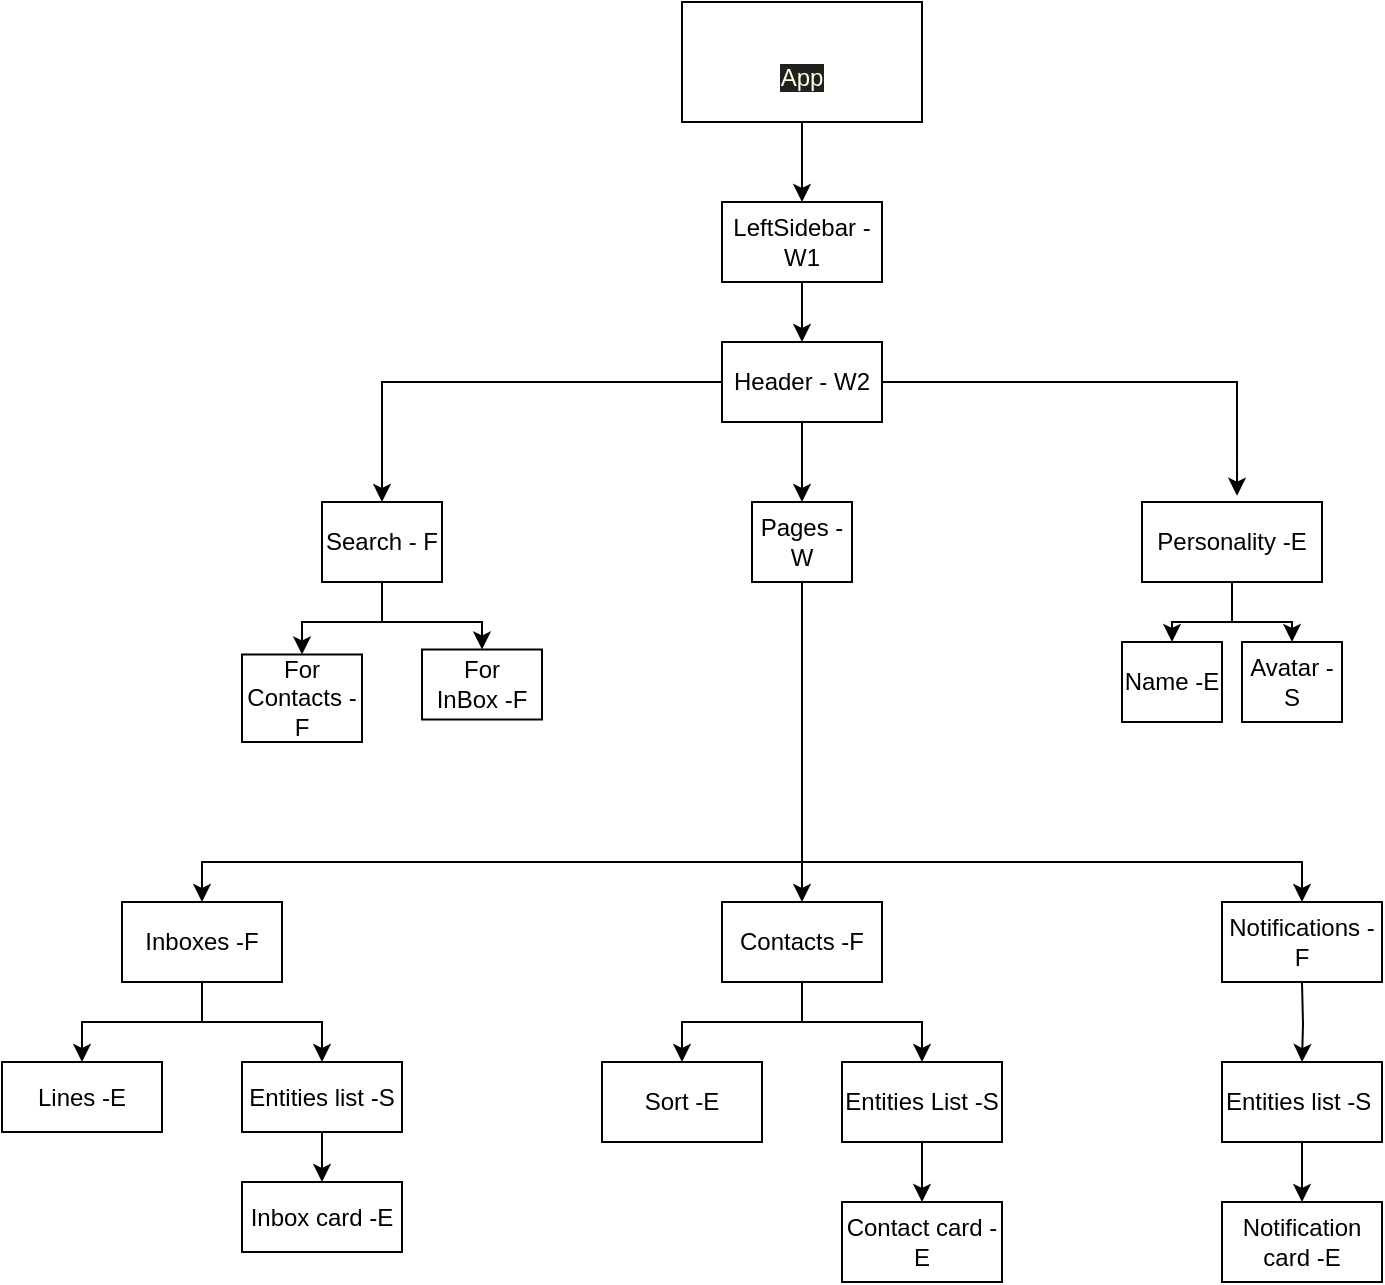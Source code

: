 <mxfile version="21.0.2" type="device" pages="3"><diagram name="Страница 1" id="6XlUdZV_VPHT1ztJKBb4"><mxGraphModel dx="1626" dy="759" grid="1" gridSize="10" guides="1" tooltips="1" connect="1" arrows="1" fold="1" page="1" pageScale="1" pageWidth="827" pageHeight="1169" math="0" shadow="0"><root><mxCell id="0"/><mxCell id="1" parent="0"/><mxCell id="AhnNHqC-FUKOdsWJBRWc-12" style="edgeStyle=orthogonalEdgeStyle;rounded=0;orthogonalLoop=1;jettySize=auto;html=1;entryX=0.5;entryY=0;entryDx=0;entryDy=0;" parent="1" source="HzlyTGwpy7VmKYnExbtI-2" target="HzlyTGwpy7VmKYnExbtI-4" edge="1"><mxGeometry relative="1" as="geometry"/></mxCell><mxCell id="HzlyTGwpy7VmKYnExbtI-2" value="&lt;br&gt;&lt;span data-darkreader-inline-bgcolor=&quot;&quot; data-darkreader-inline-color=&quot;&quot; style=&quot;color: rgb(255, 255, 232); font-family: Helvetica; font-size: 12px; font-style: normal; font-variant-ligatures: normal; font-variant-caps: normal; font-weight: 400; letter-spacing: normal; orphans: 2; text-align: center; text-indent: 0px; text-transform: none; widows: 2; word-spacing: 0px; -webkit-text-stroke-width: 0px; background-color: rgb(34, 32, 29); text-decoration-thickness: initial; text-decoration-style: initial; text-decoration-color: initial; float: none; display: inline !important; --darkreader-inline-color:#ffffec; --darkreader-inline-bgcolor:#201e1a;&quot;&gt;App&lt;/span&gt;&lt;br&gt;" style="rounded=0;whiteSpace=wrap;html=1;" parent="1" vertex="1"><mxGeometry x="380" y="10" width="120" height="60" as="geometry"/></mxCell><mxCell id="AhnNHqC-FUKOdsWJBRWc-60" style="edgeStyle=orthogonalEdgeStyle;rounded=0;orthogonalLoop=1;jettySize=auto;html=1;entryX=0.5;entryY=0;entryDx=0;entryDy=0;" parent="1" source="HzlyTGwpy7VmKYnExbtI-4" target="HzlyTGwpy7VmKYnExbtI-8" edge="1"><mxGeometry relative="1" as="geometry"/></mxCell><mxCell id="HzlyTGwpy7VmKYnExbtI-4" value="LeftSidebar -W1" style="rounded=0;whiteSpace=wrap;html=1;" parent="1" vertex="1"><mxGeometry x="400" y="110" width="80" height="40" as="geometry"/></mxCell><mxCell id="AhnNHqC-FUKOdsWJBRWc-23" style="edgeStyle=orthogonalEdgeStyle;rounded=0;orthogonalLoop=1;jettySize=auto;html=1;entryX=0.5;entryY=0;entryDx=0;entryDy=0;" parent="1" source="HzlyTGwpy7VmKYnExbtI-8" target="AhnNHqC-FUKOdsWJBRWc-16" edge="1"><mxGeometry relative="1" as="geometry"/></mxCell><mxCell id="AhnNHqC-FUKOdsWJBRWc-58" style="edgeStyle=orthogonalEdgeStyle;rounded=0;orthogonalLoop=1;jettySize=auto;html=1;entryX=0.5;entryY=0;entryDx=0;entryDy=0;" parent="1" source="HzlyTGwpy7VmKYnExbtI-8" target="AhnNHqC-FUKOdsWJBRWc-24" edge="1"><mxGeometry relative="1" as="geometry"/></mxCell><mxCell id="spF8KMZ33_L1prwObBYQ-4" style="edgeStyle=orthogonalEdgeStyle;rounded=0;orthogonalLoop=1;jettySize=auto;html=1;entryX=0.528;entryY=-0.079;entryDx=0;entryDy=0;entryPerimeter=0;" parent="1" source="HzlyTGwpy7VmKYnExbtI-8" target="spF8KMZ33_L1prwObBYQ-1" edge="1"><mxGeometry relative="1" as="geometry"/></mxCell><mxCell id="HzlyTGwpy7VmKYnExbtI-8" value="Header - W2" style="rounded=0;whiteSpace=wrap;html=1;" parent="1" vertex="1"><mxGeometry x="400" y="180" width="80" height="40" as="geometry"/></mxCell><mxCell id="HzlyTGwpy7VmKYnExbtI-20" value="Notifications -F" style="rounded=0;whiteSpace=wrap;html=1;" parent="1" vertex="1"><mxGeometry x="650" y="460" width="80" height="40" as="geometry"/></mxCell><mxCell id="HzlyTGwpy7VmKYnExbtI-37" style="edgeStyle=orthogonalEdgeStyle;rounded=0;orthogonalLoop=1;jettySize=auto;html=1;entryX=0.5;entryY=0;entryDx=0;entryDy=0;" parent="1" edge="1"><mxGeometry relative="1" as="geometry"><mxPoint x="405" y="310" as="sourcePoint"/><Array as="points"><mxPoint x="405" y="330"/><mxPoint x="335" y="330"/></Array></mxGeometry></mxCell><mxCell id="HzlyTGwpy7VmKYnExbtI-38" style="edgeStyle=orthogonalEdgeStyle;rounded=0;orthogonalLoop=1;jettySize=auto;html=1;entryX=0.5;entryY=0;entryDx=0;entryDy=0;" parent="1" edge="1"><mxGeometry relative="1" as="geometry"><mxPoint x="405" y="310" as="sourcePoint"/></mxGeometry></mxCell><mxCell id="QEw4yvlVs7HjOf9EYZS9-3" style="edgeStyle=orthogonalEdgeStyle;rounded=0;orthogonalLoop=1;jettySize=auto;html=1;entryX=0.5;entryY=0;entryDx=0;entryDy=0;" parent="1" edge="1"><mxGeometry relative="1" as="geometry"><mxPoint x="405" y="310" as="sourcePoint"/><Array as="points"><mxPoint x="405" y="330"/><mxPoint x="475" y="330"/></Array></mxGeometry></mxCell><mxCell id="HzlyTGwpy7VmKYnExbtI-50" value="Sort -E" style="rounded=0;whiteSpace=wrap;html=1;" parent="1" vertex="1"><mxGeometry x="340" y="540" width="80" height="40" as="geometry"/></mxCell><mxCell id="AhnNHqC-FUKOdsWJBRWc-10" value="Notification card -E" style="rounded=0;whiteSpace=wrap;html=1;" parent="1" vertex="1"><mxGeometry x="650" y="610" width="80" height="40" as="geometry"/></mxCell><mxCell id="AhnNHqC-FUKOdsWJBRWc-20" style="edgeStyle=orthogonalEdgeStyle;rounded=0;orthogonalLoop=1;jettySize=auto;html=1;entryX=0.5;entryY=0;entryDx=0;entryDy=0;" parent="1" source="AhnNHqC-FUKOdsWJBRWc-16" target="AhnNHqC-FUKOdsWJBRWc-18" edge="1"><mxGeometry relative="1" as="geometry"/></mxCell><mxCell id="AhnNHqC-FUKOdsWJBRWc-21" style="edgeStyle=orthogonalEdgeStyle;rounded=0;orthogonalLoop=1;jettySize=auto;html=1;entryX=0.5;entryY=0;entryDx=0;entryDy=0;" parent="1" source="AhnNHqC-FUKOdsWJBRWc-16" target="AhnNHqC-FUKOdsWJBRWc-17" edge="1"><mxGeometry relative="1" as="geometry"/></mxCell><mxCell id="AhnNHqC-FUKOdsWJBRWc-16" value="Search - F" style="rounded=0;whiteSpace=wrap;html=1;" parent="1" vertex="1"><mxGeometry x="200" y="260" width="60" height="40" as="geometry"/></mxCell><mxCell id="AhnNHqC-FUKOdsWJBRWc-17" value="For Contacts -F" style="rounded=0;whiteSpace=wrap;html=1;" parent="1" vertex="1"><mxGeometry x="160" y="336.25" width="60" height="43.75" as="geometry"/></mxCell><mxCell id="AhnNHqC-FUKOdsWJBRWc-18" value="For&lt;br&gt;InBox -F" style="rounded=0;whiteSpace=wrap;html=1;" parent="1" vertex="1"><mxGeometry x="250" y="333.75" width="60" height="35" as="geometry"/></mxCell><mxCell id="AhnNHqC-FUKOdsWJBRWc-57" style="edgeStyle=orthogonalEdgeStyle;rounded=0;orthogonalLoop=1;jettySize=auto;html=1;entryX=0.5;entryY=0;entryDx=0;entryDy=0;" parent="1" source="AhnNHqC-FUKOdsWJBRWc-24" target="AhnNHqC-FUKOdsWJBRWc-29" edge="1"><mxGeometry relative="1" as="geometry"/></mxCell><mxCell id="AhnNHqC-FUKOdsWJBRWc-61" style="edgeStyle=orthogonalEdgeStyle;rounded=0;orthogonalLoop=1;jettySize=auto;html=1;entryX=0.5;entryY=0;entryDx=0;entryDy=0;" parent="1" source="AhnNHqC-FUKOdsWJBRWc-24" target="HzlyTGwpy7VmKYnExbtI-20" edge="1"><mxGeometry relative="1" as="geometry"><Array as="points"><mxPoint x="440" y="440"/><mxPoint x="690" y="440"/></Array></mxGeometry></mxCell><mxCell id="AhnNHqC-FUKOdsWJBRWc-62" style="edgeStyle=orthogonalEdgeStyle;rounded=0;orthogonalLoop=1;jettySize=auto;html=1;entryX=0.5;entryY=0;entryDx=0;entryDy=0;" parent="1" source="AhnNHqC-FUKOdsWJBRWc-24" target="AhnNHqC-FUKOdsWJBRWc-27" edge="1"><mxGeometry relative="1" as="geometry"><Array as="points"><mxPoint x="440" y="440"/><mxPoint x="140" y="440"/></Array></mxGeometry></mxCell><mxCell id="AhnNHqC-FUKOdsWJBRWc-24" value="Pages -W" style="rounded=0;whiteSpace=wrap;html=1;" parent="1" vertex="1"><mxGeometry x="415" y="260" width="50" height="40" as="geometry"/></mxCell><mxCell id="AhnNHqC-FUKOdsWJBRWc-44" style="edgeStyle=orthogonalEdgeStyle;rounded=0;orthogonalLoop=1;jettySize=auto;html=1;entryX=0.5;entryY=0;entryDx=0;entryDy=0;" parent="1" source="AhnNHqC-FUKOdsWJBRWc-27" target="AhnNHqC-FUKOdsWJBRWc-31" edge="1"><mxGeometry relative="1" as="geometry"/></mxCell><mxCell id="AhnNHqC-FUKOdsWJBRWc-45" style="edgeStyle=orthogonalEdgeStyle;rounded=0;orthogonalLoop=1;jettySize=auto;html=1;entryX=0.5;entryY=0;entryDx=0;entryDy=0;" parent="1" source="AhnNHqC-FUKOdsWJBRWc-27" target="AhnNHqC-FUKOdsWJBRWc-35" edge="1"><mxGeometry relative="1" as="geometry"/></mxCell><mxCell id="AhnNHqC-FUKOdsWJBRWc-27" value="Inboxes -F" style="rounded=0;whiteSpace=wrap;html=1;" parent="1" vertex="1"><mxGeometry x="100" y="460" width="80" height="40" as="geometry"/></mxCell><mxCell id="AhnNHqC-FUKOdsWJBRWc-53" style="edgeStyle=orthogonalEdgeStyle;rounded=0;orthogonalLoop=1;jettySize=auto;html=1;entryX=0.5;entryY=0;entryDx=0;entryDy=0;" parent="1" source="AhnNHqC-FUKOdsWJBRWc-29" target="HzlyTGwpy7VmKYnExbtI-50" edge="1"><mxGeometry relative="1" as="geometry"/></mxCell><mxCell id="AhnNHqC-FUKOdsWJBRWc-54" style="edgeStyle=orthogonalEdgeStyle;rounded=0;orthogonalLoop=1;jettySize=auto;html=1;entryX=0.5;entryY=0;entryDx=0;entryDy=0;" parent="1" source="AhnNHqC-FUKOdsWJBRWc-29" target="AhnNHqC-FUKOdsWJBRWc-37" edge="1"><mxGeometry relative="1" as="geometry"><Array as="points"><mxPoint x="440" y="520"/><mxPoint x="500" y="520"/></Array></mxGeometry></mxCell><mxCell id="AhnNHqC-FUKOdsWJBRWc-29" value="Contacts -F" style="rounded=0;whiteSpace=wrap;html=1;" parent="1" vertex="1"><mxGeometry x="400" y="460" width="80" height="40" as="geometry"/></mxCell><mxCell id="AhnNHqC-FUKOdsWJBRWc-30" style="edgeStyle=orthogonalEdgeStyle;rounded=0;orthogonalLoop=1;jettySize=auto;html=1;entryX=0.5;entryY=0;entryDx=0;entryDy=0;" parent="1" target="AhnNHqC-FUKOdsWJBRWc-39" edge="1"><mxGeometry relative="1" as="geometry"><mxPoint x="690" y="500" as="sourcePoint"/></mxGeometry></mxCell><mxCell id="AhnNHqC-FUKOdsWJBRWc-31" value="Lines -E" style="rounded=0;whiteSpace=wrap;html=1;" parent="1" vertex="1"><mxGeometry x="40" y="540" width="80" height="35" as="geometry"/></mxCell><mxCell id="AhnNHqC-FUKOdsWJBRWc-46" style="edgeStyle=orthogonalEdgeStyle;rounded=0;orthogonalLoop=1;jettySize=auto;html=1;entryX=0.5;entryY=0;entryDx=0;entryDy=0;" parent="1" source="AhnNHqC-FUKOdsWJBRWc-35" target="AhnNHqC-FUKOdsWJBRWc-36" edge="1"><mxGeometry relative="1" as="geometry"/></mxCell><mxCell id="AhnNHqC-FUKOdsWJBRWc-35" value="Entities list -S" style="rounded=0;whiteSpace=wrap;html=1;" parent="1" vertex="1"><mxGeometry x="160" y="540" width="80" height="35" as="geometry"/></mxCell><mxCell id="AhnNHqC-FUKOdsWJBRWc-36" value="Inbox card -E" style="rounded=0;whiteSpace=wrap;html=1;" parent="1" vertex="1"><mxGeometry x="160" y="600" width="80" height="35" as="geometry"/></mxCell><mxCell id="AhnNHqC-FUKOdsWJBRWc-55" style="edgeStyle=orthogonalEdgeStyle;rounded=0;orthogonalLoop=1;jettySize=auto;html=1;entryX=0.5;entryY=0;entryDx=0;entryDy=0;" parent="1" source="AhnNHqC-FUKOdsWJBRWc-37" target="AhnNHqC-FUKOdsWJBRWc-38" edge="1"><mxGeometry relative="1" as="geometry"/></mxCell><mxCell id="AhnNHqC-FUKOdsWJBRWc-37" value="Entities List -S" style="rounded=0;whiteSpace=wrap;html=1;" parent="1" vertex="1"><mxGeometry x="460" y="540" width="80" height="40" as="geometry"/></mxCell><mxCell id="AhnNHqC-FUKOdsWJBRWc-38" value="Contact card -E" style="rounded=0;whiteSpace=wrap;html=1;" parent="1" vertex="1"><mxGeometry x="460" y="610" width="80" height="40" as="geometry"/></mxCell><mxCell id="AhnNHqC-FUKOdsWJBRWc-56" style="edgeStyle=orthogonalEdgeStyle;rounded=0;orthogonalLoop=1;jettySize=auto;html=1;entryX=0.5;entryY=0;entryDx=0;entryDy=0;" parent="1" source="AhnNHqC-FUKOdsWJBRWc-39" target="AhnNHqC-FUKOdsWJBRWc-10" edge="1"><mxGeometry relative="1" as="geometry"/></mxCell><mxCell id="AhnNHqC-FUKOdsWJBRWc-39" value="Entities list -S&amp;nbsp;" style="rounded=0;whiteSpace=wrap;html=1;" parent="1" vertex="1"><mxGeometry x="650" y="540" width="80" height="40" as="geometry"/></mxCell><mxCell id="spF8KMZ33_L1prwObBYQ-5" style="edgeStyle=orthogonalEdgeStyle;rounded=0;orthogonalLoop=1;jettySize=auto;html=1;entryX=0.5;entryY=0;entryDx=0;entryDy=0;" parent="1" source="spF8KMZ33_L1prwObBYQ-1" target="spF8KMZ33_L1prwObBYQ-2" edge="1"><mxGeometry relative="1" as="geometry"/></mxCell><mxCell id="spF8KMZ33_L1prwObBYQ-6" style="edgeStyle=orthogonalEdgeStyle;rounded=0;orthogonalLoop=1;jettySize=auto;html=1;entryX=0.5;entryY=0;entryDx=0;entryDy=0;" parent="1" source="spF8KMZ33_L1prwObBYQ-1" target="spF8KMZ33_L1prwObBYQ-3" edge="1"><mxGeometry relative="1" as="geometry"/></mxCell><mxCell id="spF8KMZ33_L1prwObBYQ-1" value="Personality -E" style="rounded=0;whiteSpace=wrap;html=1;" parent="1" vertex="1"><mxGeometry x="610" y="260" width="90" height="40" as="geometry"/></mxCell><mxCell id="spF8KMZ33_L1prwObBYQ-2" value="Name -E" style="rounded=0;whiteSpace=wrap;html=1;" parent="1" vertex="1"><mxGeometry x="600" y="330" width="50" height="40" as="geometry"/></mxCell><mxCell id="spF8KMZ33_L1prwObBYQ-3" value="Avatar -S" style="rounded=0;whiteSpace=wrap;html=1;" parent="1" vertex="1"><mxGeometry x="660" y="330" width="50" height="40" as="geometry"/></mxCell></root></mxGraphModel></diagram><diagram name="Страница 2" id="WYMn4s2MiThQTaVFnE_N"><mxGraphModel dx="1626" dy="759" grid="1" gridSize="10" guides="1" tooltips="1" connect="1" arrows="1" fold="1" page="1" pageScale="1" pageWidth="827" pageHeight="1169" math="0" shadow="0"><root><mxCell id="d8-mDmvMcCG0a1GCw06p-0"/><mxCell id="d8-mDmvMcCG0a1GCw06p-1" parent="d8-mDmvMcCG0a1GCw06p-0"/><mxCell id="d8-mDmvMcCG0a1GCw06p-2" style="edgeStyle=orthogonalEdgeStyle;rounded=0;orthogonalLoop=1;jettySize=auto;html=1;entryX=0.5;entryY=0;entryDx=0;entryDy=0;" parent="d8-mDmvMcCG0a1GCw06p-1" source="d8-mDmvMcCG0a1GCw06p-3" target="d8-mDmvMcCG0a1GCw06p-10" edge="1"><mxGeometry relative="1" as="geometry"/></mxCell><mxCell id="d8-mDmvMcCG0a1GCw06p-3" value="&#10;&lt;span style=&quot;color: rgb(255, 255, 232); font-family: Helvetica; font-size: 12px; font-style: normal; font-variant-ligatures: normal; font-variant-caps: normal; font-weight: 400; letter-spacing: normal; orphans: 2; text-align: center; text-indent: 0px; text-transform: none; widows: 2; word-spacing: 0px; -webkit-text-stroke-width: 0px; background-color: rgb(34, 32, 29); text-decoration-thickness: initial; text-decoration-style: initial; text-decoration-color: initial; float: none; display: inline !important;&quot;&gt;App&lt;/span&gt;&#10;&#10;" style="rounded=0;whiteSpace=wrap;html=1;" parent="d8-mDmvMcCG0a1GCw06p-1" vertex="1"><mxGeometry x="340" y="20" width="120" height="60" as="geometry"/></mxCell><mxCell id="nTt-wUv9ikCHL3neMD09-3" style="edgeStyle=orthogonalEdgeStyle;rounded=0;orthogonalLoop=1;jettySize=auto;html=1;entryX=0.447;entryY=-0.037;entryDx=0;entryDy=0;entryPerimeter=0;" parent="d8-mDmvMcCG0a1GCw06p-1" source="d8-mDmvMcCG0a1GCw06p-10" target="nTt-wUv9ikCHL3neMD09-0" edge="1"><mxGeometry relative="1" as="geometry"><Array as="points"><mxPoint x="400" y="190"/><mxPoint x="210" y="190"/><mxPoint x="210" y="209"/></Array></mxGeometry></mxCell><mxCell id="nTt-wUv9ikCHL3neMD09-4" style="edgeStyle=orthogonalEdgeStyle;rounded=0;orthogonalLoop=1;jettySize=auto;html=1;entryX=0.5;entryY=0;entryDx=0;entryDy=0;" parent="d8-mDmvMcCG0a1GCw06p-1" source="d8-mDmvMcCG0a1GCw06p-10" target="nTt-wUv9ikCHL3neMD09-1" edge="1"><mxGeometry relative="1" as="geometry"/></mxCell><mxCell id="Xs1MsxWaBWmAnAlJs5Hw-3" style="edgeStyle=orthogonalEdgeStyle;rounded=0;orthogonalLoop=1;jettySize=auto;html=1;" parent="d8-mDmvMcCG0a1GCw06p-1" source="d8-mDmvMcCG0a1GCw06p-10" target="nTt-wUv9ikCHL3neMD09-2" edge="1"><mxGeometry relative="1" as="geometry"><Array as="points"><mxPoint x="400" y="190"/><mxPoint x="666" y="190"/></Array></mxGeometry></mxCell><mxCell id="d8-mDmvMcCG0a1GCw06p-10" value="Chat View - W1" style="rounded=0;whiteSpace=wrap;html=1;" parent="d8-mDmvMcCG0a1GCw06p-1" vertex="1"><mxGeometry x="340" y="120" width="120" height="40" as="geometry"/></mxCell><mxCell id="d8-mDmvMcCG0a1GCw06p-26" style="edgeStyle=orthogonalEdgeStyle;rounded=0;orthogonalLoop=1;jettySize=auto;html=1;entryX=0.5;entryY=0;entryDx=0;entryDy=0;" parent="d8-mDmvMcCG0a1GCw06p-1" edge="1"><mxGeometry relative="1" as="geometry"><mxPoint x="160" y="480" as="targetPoint"/><Array as="points"><mxPoint x="270" y="290"/><mxPoint x="270" y="440"/><mxPoint x="160" y="440"/></Array></mxGeometry></mxCell><mxCell id="d8-mDmvMcCG0a1GCw06p-27" style="edgeStyle=orthogonalEdgeStyle;rounded=0;orthogonalLoop=1;jettySize=auto;html=1;entryX=0.5;entryY=0;entryDx=0;entryDy=0;" parent="d8-mDmvMcCG0a1GCw06p-1" edge="1"><mxGeometry relative="1" as="geometry"><mxPoint x="50" y="480" as="targetPoint"/><Array as="points"><mxPoint x="270" y="290"/><mxPoint x="270" y="440"/><mxPoint x="50" y="440"/></Array></mxGeometry></mxCell><mxCell id="1_KRc2DoEjbGYOO-FnOE-5" style="edgeStyle=orthogonalEdgeStyle;rounded=0;orthogonalLoop=1;jettySize=auto;html=1;entryX=0.463;entryY=-0.037;entryDx=0;entryDy=0;entryPerimeter=0;" parent="d8-mDmvMcCG0a1GCw06p-1" source="d8-mDmvMcCG0a1GCw06p-37" target="1_KRc2DoEjbGYOO-FnOE-3" edge="1"><mxGeometry relative="1" as="geometry"/></mxCell><mxCell id="1_KRc2DoEjbGYOO-FnOE-7" style="edgeStyle=orthogonalEdgeStyle;rounded=0;orthogonalLoop=1;jettySize=auto;html=1;" parent="d8-mDmvMcCG0a1GCw06p-1" source="d8-mDmvMcCG0a1GCw06p-37" target="1_KRc2DoEjbGYOO-FnOE-4" edge="1"><mxGeometry relative="1" as="geometry"/></mxCell><mxCell id="d8-mDmvMcCG0a1GCw06p-37" value="Personality -E" style="rounded=0;whiteSpace=wrap;html=1;" parent="d8-mDmvMcCG0a1GCw06p-1" vertex="1"><mxGeometry x="20" y="290" width="90" height="40" as="geometry"/></mxCell><mxCell id="EPcPWtTEOLTV5ZIwfIc2-0" style="edgeStyle=orthogonalEdgeStyle;rounded=0;orthogonalLoop=1;jettySize=auto;html=1;entryX=0.5;entryY=0;entryDx=0;entryDy=0;" parent="d8-mDmvMcCG0a1GCw06p-1" source="ii4th1EscABTWNv3-BQP-0" target="_Z0P8jqDe45qjxm_1dQA-0" edge="1"><mxGeometry relative="1" as="geometry"/></mxCell><mxCell id="EPcPWtTEOLTV5ZIwfIc2-1" style="edgeStyle=orthogonalEdgeStyle;rounded=0;orthogonalLoop=1;jettySize=auto;html=1;entryX=0.5;entryY=0;entryDx=0;entryDy=0;" parent="d8-mDmvMcCG0a1GCw06p-1" source="ii4th1EscABTWNv3-BQP-0" target="_Z0P8jqDe45qjxm_1dQA-1" edge="1"><mxGeometry relative="1" as="geometry"/></mxCell><mxCell id="EPcPWtTEOLTV5ZIwfIc2-2" style="edgeStyle=orthogonalEdgeStyle;rounded=0;orthogonalLoop=1;jettySize=auto;html=1;entryX=0.5;entryY=0;entryDx=0;entryDy=0;" parent="d8-mDmvMcCG0a1GCw06p-1" source="ii4th1EscABTWNv3-BQP-0" target="_Z0P8jqDe45qjxm_1dQA-3" edge="1"><mxGeometry relative="1" as="geometry"/></mxCell><mxCell id="ii4th1EscABTWNv3-BQP-0" value="Features bar -F" style="rounded=0;whiteSpace=wrap;html=1;" parent="d8-mDmvMcCG0a1GCw06p-1" vertex="1"><mxGeometry x="160" y="300" width="80" height="40" as="geometry"/></mxCell><mxCell id="1_KRc2DoEjbGYOO-FnOE-0" style="edgeStyle=orthogonalEdgeStyle;rounded=0;orthogonalLoop=1;jettySize=auto;html=1;entryX=0.556;entryY=0;entryDx=0;entryDy=0;entryPerimeter=0;" parent="d8-mDmvMcCG0a1GCw06p-1" source="nTt-wUv9ikCHL3neMD09-0" target="d8-mDmvMcCG0a1GCw06p-37" edge="1"><mxGeometry relative="1" as="geometry"/></mxCell><mxCell id="1_KRc2DoEjbGYOO-FnOE-1" style="edgeStyle=orthogonalEdgeStyle;rounded=0;orthogonalLoop=1;jettySize=auto;html=1;entryX=0.5;entryY=0;entryDx=0;entryDy=0;" parent="d8-mDmvMcCG0a1GCw06p-1" source="nTt-wUv9ikCHL3neMD09-0" target="ii4th1EscABTWNv3-BQP-0" edge="1"><mxGeometry relative="1" as="geometry"/></mxCell><mxCell id="nTt-wUv9ikCHL3neMD09-0" value="Header W2" style="rounded=0;whiteSpace=wrap;html=1;" parent="d8-mDmvMcCG0a1GCw06p-1" vertex="1"><mxGeometry x="140" y="210" width="120" height="40" as="geometry"/></mxCell><mxCell id="Xs1MsxWaBWmAnAlJs5Hw-12" style="edgeStyle=orthogonalEdgeStyle;rounded=0;orthogonalLoop=1;jettySize=auto;html=1;entryX=0.5;entryY=0;entryDx=0;entryDy=0;" parent="d8-mDmvMcCG0a1GCw06p-1" source="nTt-wUv9ikCHL3neMD09-1" target="Xs1MsxWaBWmAnAlJs5Hw-11" edge="1"><mxGeometry relative="1" as="geometry"/></mxCell><mxCell id="nTt-wUv9ikCHL3neMD09-1" value="Chat page -W2" style="rounded=0;whiteSpace=wrap;html=1;" parent="d8-mDmvMcCG0a1GCw06p-1" vertex="1"><mxGeometry x="340" y="210" width="120" height="40" as="geometry"/></mxCell><mxCell id="Xs1MsxWaBWmAnAlJs5Hw-2" style="edgeStyle=orthogonalEdgeStyle;rounded=0;orthogonalLoop=1;jettySize=auto;html=1;entryX=0.5;entryY=0;entryDx=0;entryDy=0;" parent="d8-mDmvMcCG0a1GCw06p-1" source="nTt-wUv9ikCHL3neMD09-2" target="DZwcIpI5Ijy0mHUTJd_g-28" edge="1"><mxGeometry relative="1" as="geometry"/></mxCell><mxCell id="Xs1MsxWaBWmAnAlJs5Hw-16" style="edgeStyle=orthogonalEdgeStyle;rounded=0;orthogonalLoop=1;jettySize=auto;html=1;entryX=0.5;entryY=0;entryDx=0;entryDy=0;" parent="d8-mDmvMcCG0a1GCw06p-1" source="nTt-wUv9ikCHL3neMD09-2" target="DZwcIpI5Ijy0mHUTJd_g-27" edge="1"><mxGeometry relative="1" as="geometry"><Array as="points"><mxPoint x="666" y="560"/><mxPoint x="575" y="560"/></Array></mxGeometry></mxCell><mxCell id="Xs1MsxWaBWmAnAlJs5Hw-17" style="edgeStyle=orthogonalEdgeStyle;rounded=0;orthogonalLoop=1;jettySize=auto;html=1;entryX=0.5;entryY=0;entryDx=0;entryDy=0;" parent="d8-mDmvMcCG0a1GCw06p-1" source="nTt-wUv9ikCHL3neMD09-2" target="Xs1MsxWaBWmAnAlJs5Hw-1" edge="1"><mxGeometry relative="1" as="geometry"><Array as="points"><mxPoint x="666" y="560"/><mxPoint x="745" y="560"/></Array></mxGeometry></mxCell><mxCell id="nTt-wUv9ikCHL3neMD09-2" value="Input Message -F&amp;nbsp;" style="rounded=0;whiteSpace=wrap;html=1;" parent="d8-mDmvMcCG0a1GCw06p-1" vertex="1"><mxGeometry x="606" y="210" width="120" height="40" as="geometry"/></mxCell><mxCell id="1_KRc2DoEjbGYOO-FnOE-3" value="Name -E" style="rounded=0;whiteSpace=wrap;html=1;" parent="d8-mDmvMcCG0a1GCw06p-1" vertex="1"><mxGeometry x="10" y="360" width="50" height="40" as="geometry"/></mxCell><mxCell id="1_KRc2DoEjbGYOO-FnOE-4" value="Avatar -S" style="rounded=0;whiteSpace=wrap;html=1;" parent="d8-mDmvMcCG0a1GCw06p-1" vertex="1"><mxGeometry x="70" y="360" width="50" height="40" as="geometry"/></mxCell><mxCell id="_Z0P8jqDe45qjxm_1dQA-0" value="Chat modal -E" style="rounded=0;whiteSpace=wrap;html=1;" parent="d8-mDmvMcCG0a1GCw06p-1" vertex="1"><mxGeometry x="175" y="460" width="50" height="40" as="geometry"/></mxCell><mxCell id="_Z0P8jqDe45qjxm_1dQA-1" value="Search -E" style="rounded=0;whiteSpace=wrap;html=1;" parent="d8-mDmvMcCG0a1GCw06p-1" vertex="1"><mxGeometry x="110" y="460" width="50" height="40" as="geometry"/></mxCell><mxCell id="_Z0P8jqDe45qjxm_1dQA-3" value="Attachements&lt;br&gt;modal -E" style="rounded=0;whiteSpace=wrap;html=1;" parent="d8-mDmvMcCG0a1GCw06p-1" vertex="1"><mxGeometry x="240" y="460" width="90" height="40" as="geometry"/></mxCell><mxCell id="DZwcIpI5Ijy0mHUTJd_g-24" style="edgeStyle=orthogonalEdgeStyle;rounded=0;orthogonalLoop=1;jettySize=auto;html=1;entryX=0.465;entryY=0.033;entryDx=0;entryDy=0;entryPerimeter=0;" parent="d8-mDmvMcCG0a1GCw06p-1" source="DZwcIpI5Ijy0mHUTJd_g-17" target="DZwcIpI5Ijy0mHUTJd_g-21" edge="1"><mxGeometry relative="1" as="geometry"><Array as="points"><mxPoint x="487" y="470"/><mxPoint x="401" y="470"/></Array></mxGeometry></mxCell><mxCell id="DZwcIpI5Ijy0mHUTJd_g-25" style="edgeStyle=orthogonalEdgeStyle;rounded=0;orthogonalLoop=1;jettySize=auto;html=1;entryX=0.5;entryY=0;entryDx=0;entryDy=0;" parent="d8-mDmvMcCG0a1GCw06p-1" source="DZwcIpI5Ijy0mHUTJd_g-17" target="DZwcIpI5Ijy0mHUTJd_g-23" edge="1"><mxGeometry relative="1" as="geometry"><Array as="points"><mxPoint x="487" y="470"/><mxPoint x="573" y="470"/></Array></mxGeometry></mxCell><mxCell id="DZwcIpI5Ijy0mHUTJd_g-26" style="edgeStyle=orthogonalEdgeStyle;rounded=0;orthogonalLoop=1;jettySize=auto;html=1;entryX=0.5;entryY=0;entryDx=0;entryDy=0;" parent="d8-mDmvMcCG0a1GCw06p-1" source="DZwcIpI5Ijy0mHUTJd_g-17" target="DZwcIpI5Ijy0mHUTJd_g-22" edge="1"><mxGeometry relative="1" as="geometry"/></mxCell><mxCell id="DZwcIpI5Ijy0mHUTJd_g-17" value="Message E2" style="rounded=0;whiteSpace=wrap;html=1;" parent="d8-mDmvMcCG0a1GCw06p-1" vertex="1"><mxGeometry x="454" y="400" width="66" height="40" as="geometry"/></mxCell><mxCell id="DZwcIpI5Ijy0mHUTJd_g-21" value="Date" style="rounded=0;whiteSpace=wrap;html=1;" parent="d8-mDmvMcCG0a1GCw06p-1" vertex="1"><mxGeometry x="370" y="490" width="66" height="40" as="geometry"/></mxCell><mxCell id="DZwcIpI5Ijy0mHUTJd_g-22" value="Avatar" style="rounded=0;whiteSpace=wrap;html=1;" parent="d8-mDmvMcCG0a1GCw06p-1" vertex="1"><mxGeometry x="454" y="490" width="66" height="40" as="geometry"/></mxCell><mxCell id="DZwcIpI5Ijy0mHUTJd_g-23" value="Content" style="rounded=0;whiteSpace=wrap;html=1;" parent="d8-mDmvMcCG0a1GCw06p-1" vertex="1"><mxGeometry x="540" y="490" width="66" height="40" as="geometry"/></mxCell><mxCell id="DZwcIpI5Ijy0mHUTJd_g-27" value="Attachement -S" style="rounded=0;whiteSpace=wrap;html=1;" parent="d8-mDmvMcCG0a1GCw06p-1" vertex="1"><mxGeometry x="532" y="585" width="86" height="40" as="geometry"/></mxCell><mxCell id="DZwcIpI5Ijy0mHUTJd_g-28" value="Input -S" style="rounded=0;whiteSpace=wrap;html=1;" parent="d8-mDmvMcCG0a1GCw06p-1" vertex="1"><mxGeometry x="632" y="585" width="66" height="40" as="geometry"/></mxCell><mxCell id="DZwcIpI5Ijy0mHUTJd_g-29" value="Smile -S" style="rounded=0;whiteSpace=wrap;html=1;" parent="d8-mDmvMcCG0a1GCw06p-1" vertex="1"><mxGeometry x="672" y="655" width="66" height="40" as="geometry"/></mxCell><mxCell id="DZwcIpI5Ijy0mHUTJd_g-30" value="Send -S" style="rounded=0;whiteSpace=wrap;html=1;" parent="d8-mDmvMcCG0a1GCw06p-1" vertex="1"><mxGeometry x="752" y="655" width="66" height="40" as="geometry"/></mxCell><mxCell id="Xs1MsxWaBWmAnAlJs5Hw-4" style="edgeStyle=orthogonalEdgeStyle;rounded=0;orthogonalLoop=1;jettySize=auto;html=1;entryX=0.5;entryY=0;entryDx=0;entryDy=0;" parent="d8-mDmvMcCG0a1GCw06p-1" source="Xs1MsxWaBWmAnAlJs5Hw-1" target="DZwcIpI5Ijy0mHUTJd_g-29" edge="1"><mxGeometry relative="1" as="geometry"/></mxCell><mxCell id="Xs1MsxWaBWmAnAlJs5Hw-5" style="edgeStyle=orthogonalEdgeStyle;rounded=0;orthogonalLoop=1;jettySize=auto;html=1;entryX=0.566;entryY=-0.025;entryDx=0;entryDy=0;entryPerimeter=0;" parent="d8-mDmvMcCG0a1GCw06p-1" source="Xs1MsxWaBWmAnAlJs5Hw-1" target="DZwcIpI5Ijy0mHUTJd_g-30" edge="1"><mxGeometry relative="1" as="geometry"/></mxCell><mxCell id="Xs1MsxWaBWmAnAlJs5Hw-1" value="Right panel&amp;nbsp;" style="rounded=0;whiteSpace=wrap;html=1;" parent="d8-mDmvMcCG0a1GCw06p-1" vertex="1"><mxGeometry x="712" y="585" width="66" height="40" as="geometry"/></mxCell><mxCell id="Xs1MsxWaBWmAnAlJs5Hw-7" value="Date -E" style="rounded=0;whiteSpace=wrap;html=1;" parent="d8-mDmvMcCG0a1GCw06p-1" vertex="1"><mxGeometry x="370" y="490" width="66" height="40" as="geometry"/></mxCell><mxCell id="Xs1MsxWaBWmAnAlJs5Hw-8" value="Avatar -S" style="rounded=0;whiteSpace=wrap;html=1;" parent="d8-mDmvMcCG0a1GCw06p-1" vertex="1"><mxGeometry x="454" y="490" width="66" height="40" as="geometry"/></mxCell><mxCell id="Xs1MsxWaBWmAnAlJs5Hw-9" value="Content -E" style="rounded=0;whiteSpace=wrap;html=1;" parent="d8-mDmvMcCG0a1GCw06p-1" vertex="1"><mxGeometry x="540" y="490" width="66" height="40" as="geometry"/></mxCell><mxCell id="Xs1MsxWaBWmAnAlJs5Hw-13" style="edgeStyle=orthogonalEdgeStyle;rounded=0;orthogonalLoop=1;jettySize=auto;html=1;entryX=0.5;entryY=0;entryDx=0;entryDy=0;" parent="d8-mDmvMcCG0a1GCw06p-1" source="Xs1MsxWaBWmAnAlJs5Hw-11" target="DZwcIpI5Ijy0mHUTJd_g-17" edge="1"><mxGeometry relative="1" as="geometry"/></mxCell><mxCell id="Xs1MsxWaBWmAnAlJs5Hw-15" style="edgeStyle=orthogonalEdgeStyle;rounded=0;orthogonalLoop=1;jettySize=auto;html=1;entryX=0.5;entryY=0;entryDx=0;entryDy=0;" parent="d8-mDmvMcCG0a1GCw06p-1" source="Xs1MsxWaBWmAnAlJs5Hw-11" target="Xs1MsxWaBWmAnAlJs5Hw-14" edge="1"><mxGeometry relative="1" as="geometry"/></mxCell><mxCell id="Xs1MsxWaBWmAnAlJs5Hw-11" value="MessageList -F" style="rounded=0;whiteSpace=wrap;html=1;" parent="d8-mDmvMcCG0a1GCw06p-1" vertex="1"><mxGeometry x="405.5" y="290" width="83" height="50" as="geometry"/></mxCell><mxCell id="Xs1MsxWaBWmAnAlJs5Hw-14" value="Date E3" style="rounded=0;whiteSpace=wrap;html=1;" parent="d8-mDmvMcCG0a1GCw06p-1" vertex="1"><mxGeometry x="360" y="400" width="66" height="40" as="geometry"/></mxCell></root></mxGraphModel></diagram><diagram name="Страница 3" id="t6xbQuDhORK6jWn9xuXL"><mxGraphModel dx="1626" dy="759" grid="1" gridSize="10" guides="1" tooltips="1" connect="1" arrows="1" fold="1" page="1" pageScale="1" pageWidth="827" pageHeight="1169" math="0" shadow="0"><root><mxCell id="0"/><mxCell id="1" parent="0"/><mxCell id="RCm1swaTd_k0b9pJjV4v-7" style="edgeStyle=orthogonalEdgeStyle;rounded=0;orthogonalLoop=1;jettySize=auto;html=1;entryX=-0.012;entryY=0.351;entryDx=0;entryDy=0;entryPerimeter=0;" parent="1" source="RCm1swaTd_k0b9pJjV4v-1" target="RCm1swaTd_k0b9pJjV4v-2" edge="1"><mxGeometry relative="1" as="geometry"/></mxCell><mxCell id="RCm1swaTd_k0b9pJjV4v-8" style="edgeStyle=orthogonalEdgeStyle;rounded=0;orthogonalLoop=1;jettySize=auto;html=1;entryX=0;entryY=0.75;entryDx=0;entryDy=0;" parent="1" source="RCm1swaTd_k0b9pJjV4v-1" target="RCm1swaTd_k0b9pJjV4v-5" edge="1"><mxGeometry relative="1" as="geometry"/></mxCell><mxCell id="RCm1swaTd_k0b9pJjV4v-9" style="edgeStyle=orthogonalEdgeStyle;rounded=0;orthogonalLoop=1;jettySize=auto;html=1;entryX=0;entryY=0.5;entryDx=0;entryDy=0;" parent="1" source="RCm1swaTd_k0b9pJjV4v-1" target="RCm1swaTd_k0b9pJjV4v-3" edge="1"><mxGeometry relative="1" as="geometry"/></mxCell><mxCell id="RCm1swaTd_k0b9pJjV4v-1" value="Inbox card&amp;nbsp;" style="rounded=0;whiteSpace=wrap;html=1;" parent="1" vertex="1"><mxGeometry x="50" y="90" width="80" height="35" as="geometry"/></mxCell><mxCell id="RCm1swaTd_k0b9pJjV4v-2" value="Open chat" style="rounded=0;whiteSpace=wrap;html=1;" parent="1" vertex="1"><mxGeometry x="180" y="55" width="80" height="35" as="geometry"/></mxCell><mxCell id="RCm1swaTd_k0b9pJjV4v-3" value="On selecting see last message" style="rounded=0;whiteSpace=wrap;html=1;" parent="1" vertex="1"><mxGeometry x="180" y="110" width="80" height="50" as="geometry"/></mxCell><mxCell id="RCm1swaTd_k0b9pJjV4v-5" value="Pin chat" style="rounded=0;whiteSpace=wrap;html=1;" parent="1" vertex="1"><mxGeometry x="180" y="190" width="80" height="35" as="geometry"/></mxCell><mxCell id="RCm1swaTd_k0b9pJjV4v-11" style="edgeStyle=orthogonalEdgeStyle;rounded=0;orthogonalLoop=1;jettySize=auto;html=1;entryX=0;entryY=0.5;entryDx=0;entryDy=0;" parent="1" source="RCm1swaTd_k0b9pJjV4v-6" target="RCm1swaTd_k0b9pJjV4v-10" edge="1"><mxGeometry relative="1" as="geometry"/></mxCell><mxCell id="RCm1swaTd_k0b9pJjV4v-19" style="edgeStyle=orthogonalEdgeStyle;rounded=0;orthogonalLoop=1;jettySize=auto;html=1;entryX=0;entryY=0.5;entryDx=0;entryDy=0;" parent="1" source="RCm1swaTd_k0b9pJjV4v-6" target="RCm1swaTd_k0b9pJjV4v-12" edge="1"><mxGeometry relative="1" as="geometry"/></mxCell><mxCell id="RCm1swaTd_k0b9pJjV4v-6" value="Contact card" style="rounded=0;whiteSpace=wrap;html=1;" parent="1" vertex="1"><mxGeometry x="50" y="310" width="80" height="35" as="geometry"/></mxCell><mxCell id="RCm1swaTd_k0b9pJjV4v-10" value="Open modal contact" style="rounded=0;whiteSpace=wrap;html=1;" parent="1" vertex="1"><mxGeometry x="170" y="280" width="80" height="35" as="geometry"/></mxCell><mxCell id="RCm1swaTd_k0b9pJjV4v-12" value="Open chat" style="rounded=0;whiteSpace=wrap;html=1;" parent="1" vertex="1"><mxGeometry x="170" y="345" width="80" height="35" as="geometry"/></mxCell><mxCell id="RCm1swaTd_k0b9pJjV4v-22" style="edgeStyle=orthogonalEdgeStyle;rounded=0;orthogonalLoop=1;jettySize=auto;html=1;entryX=0;entryY=0.5;entryDx=0;entryDy=0;" parent="1" source="RCm1swaTd_k0b9pJjV4v-20" target="RCm1swaTd_k0b9pJjV4v-21" edge="1"><mxGeometry relative="1" as="geometry"/></mxCell><mxCell id="RCm1swaTd_k0b9pJjV4v-24" style="edgeStyle=orthogonalEdgeStyle;rounded=0;orthogonalLoop=1;jettySize=auto;html=1;entryX=0;entryY=0.5;entryDx=0;entryDy=0;" parent="1" source="RCm1swaTd_k0b9pJjV4v-20" target="RCm1swaTd_k0b9pJjV4v-23" edge="1"><mxGeometry relative="1" as="geometry"/></mxCell><mxCell id="RCm1swaTd_k0b9pJjV4v-20" value="Notification card" style="rounded=0;whiteSpace=wrap;html=1;" parent="1" vertex="1"><mxGeometry x="40" y="460" width="80" height="35" as="geometry"/></mxCell><mxCell id="RCm1swaTd_k0b9pJjV4v-21" value="Delete notification" style="rounded=0;whiteSpace=wrap;html=1;" parent="1" vertex="1"><mxGeometry x="160" y="430" width="80" height="35" as="geometry"/></mxCell><mxCell id="RCm1swaTd_k0b9pJjV4v-23" value="follow notification itself" style="rounded=0;whiteSpace=wrap;html=1;" parent="1" vertex="1"><mxGeometry x="160" y="480" width="80" height="40" as="geometry"/></mxCell></root></mxGraphModel></diagram></mxfile>